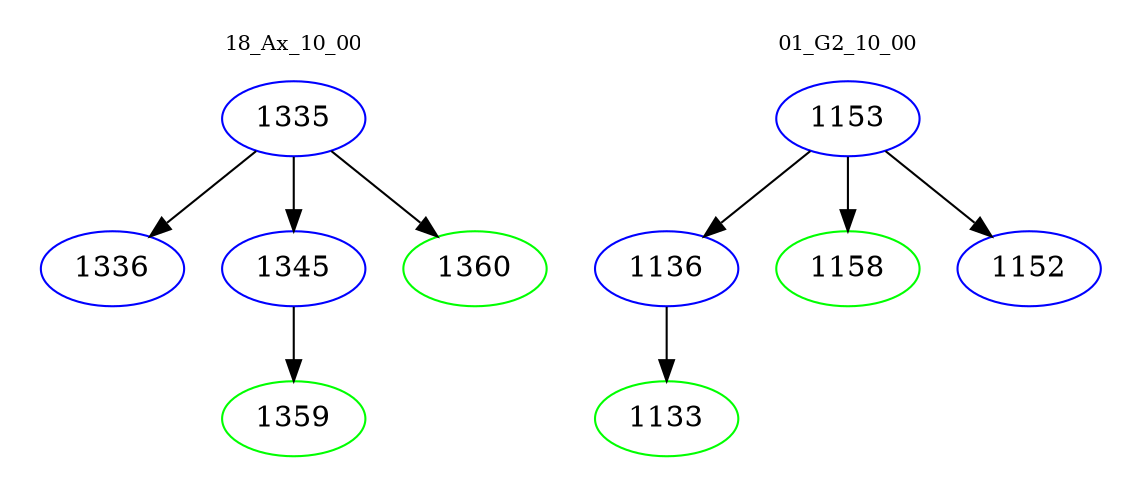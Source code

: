 digraph{
subgraph cluster_0 {
color = white
label = "18_Ax_10_00";
fontsize=10;
T0_1335 [label="1335", color="blue"]
T0_1335 -> T0_1336 [color="black"]
T0_1336 [label="1336", color="blue"]
T0_1335 -> T0_1345 [color="black"]
T0_1345 [label="1345", color="blue"]
T0_1345 -> T0_1359 [color="black"]
T0_1359 [label="1359", color="green"]
T0_1335 -> T0_1360 [color="black"]
T0_1360 [label="1360", color="green"]
}
subgraph cluster_1 {
color = white
label = "01_G2_10_00";
fontsize=10;
T1_1153 [label="1153", color="blue"]
T1_1153 -> T1_1136 [color="black"]
T1_1136 [label="1136", color="blue"]
T1_1136 -> T1_1133 [color="black"]
T1_1133 [label="1133", color="green"]
T1_1153 -> T1_1158 [color="black"]
T1_1158 [label="1158", color="green"]
T1_1153 -> T1_1152 [color="black"]
T1_1152 [label="1152", color="blue"]
}
}
